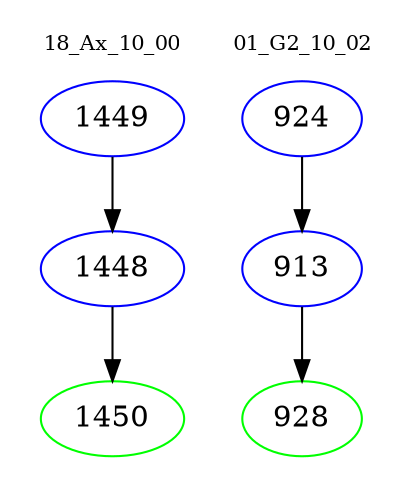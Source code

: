digraph{
subgraph cluster_0 {
color = white
label = "18_Ax_10_00";
fontsize=10;
T0_1449 [label="1449", color="blue"]
T0_1449 -> T0_1448 [color="black"]
T0_1448 [label="1448", color="blue"]
T0_1448 -> T0_1450 [color="black"]
T0_1450 [label="1450", color="green"]
}
subgraph cluster_1 {
color = white
label = "01_G2_10_02";
fontsize=10;
T1_924 [label="924", color="blue"]
T1_924 -> T1_913 [color="black"]
T1_913 [label="913", color="blue"]
T1_913 -> T1_928 [color="black"]
T1_928 [label="928", color="green"]
}
}
